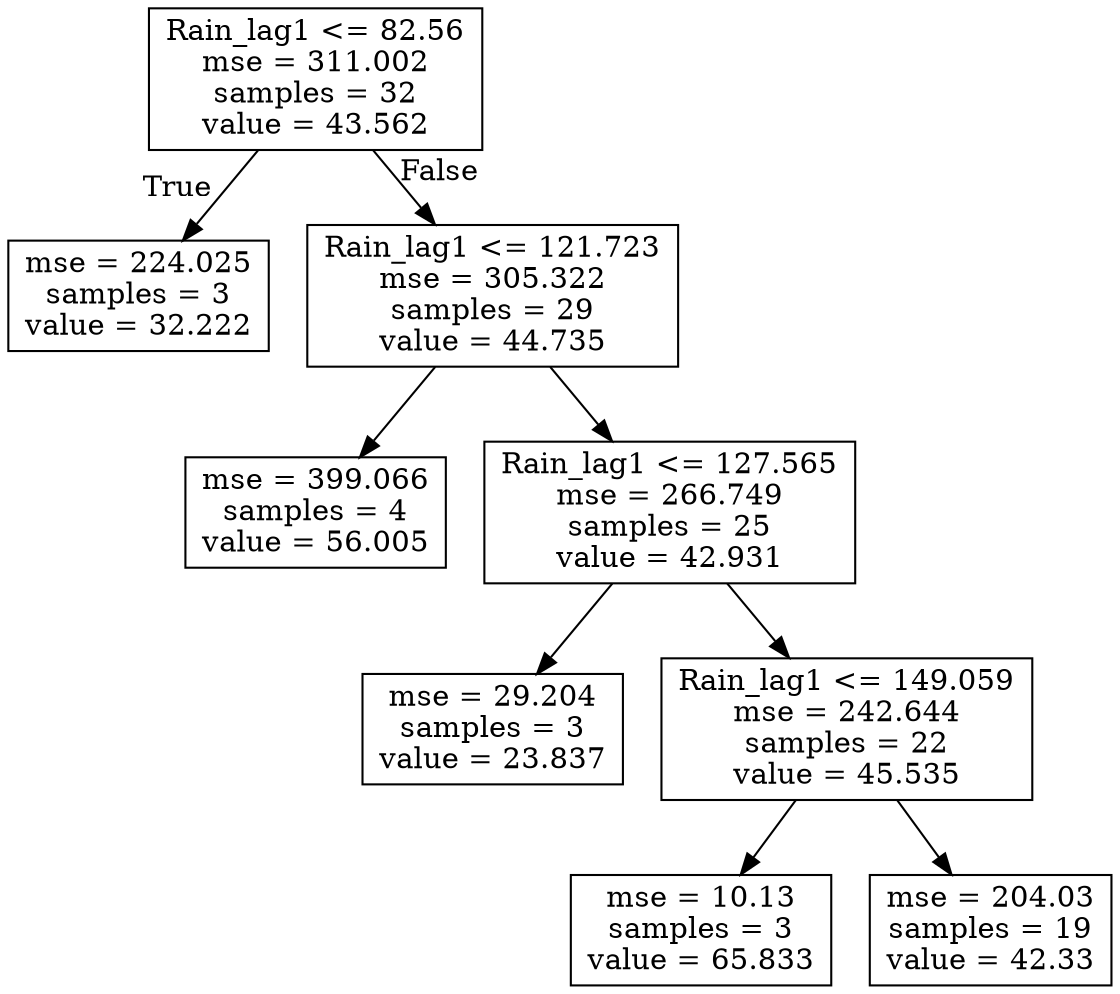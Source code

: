 digraph Tree {
node [shape=box] ;
0 [label="Rain_lag1 <= 82.56\nmse = 311.002\nsamples = 32\nvalue = 43.562"] ;
1 [label="mse = 224.025\nsamples = 3\nvalue = 32.222"] ;
0 -> 1 [labeldistance=2.5, labelangle=45, headlabel="True"] ;
2 [label="Rain_lag1 <= 121.723\nmse = 305.322\nsamples = 29\nvalue = 44.735"] ;
0 -> 2 [labeldistance=2.5, labelangle=-45, headlabel="False"] ;
3 [label="mse = 399.066\nsamples = 4\nvalue = 56.005"] ;
2 -> 3 ;
4 [label="Rain_lag1 <= 127.565\nmse = 266.749\nsamples = 25\nvalue = 42.931"] ;
2 -> 4 ;
5 [label="mse = 29.204\nsamples = 3\nvalue = 23.837"] ;
4 -> 5 ;
6 [label="Rain_lag1 <= 149.059\nmse = 242.644\nsamples = 22\nvalue = 45.535"] ;
4 -> 6 ;
7 [label="mse = 10.13\nsamples = 3\nvalue = 65.833"] ;
6 -> 7 ;
8 [label="mse = 204.03\nsamples = 19\nvalue = 42.33"] ;
6 -> 8 ;
}